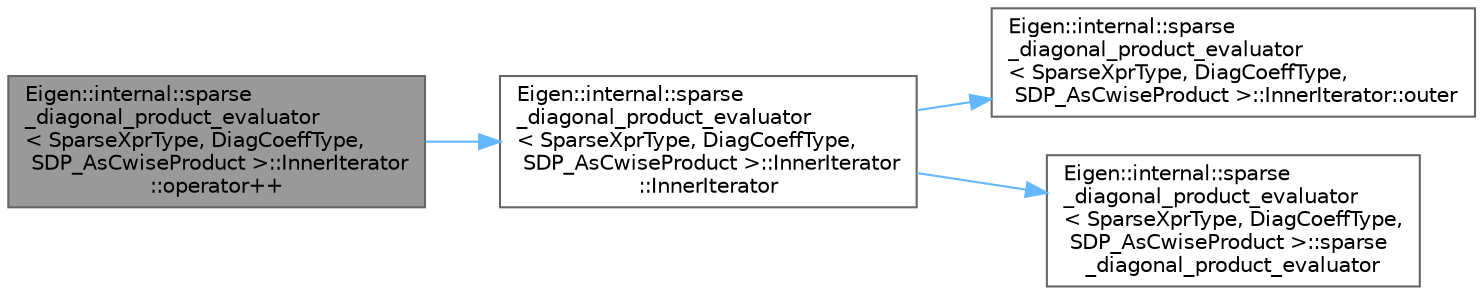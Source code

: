 digraph "Eigen::internal::sparse_diagonal_product_evaluator&lt; SparseXprType, DiagCoeffType, SDP_AsCwiseProduct &gt;::InnerIterator::operator++"
{
 // LATEX_PDF_SIZE
  bgcolor="transparent";
  edge [fontname=Helvetica,fontsize=10,labelfontname=Helvetica,labelfontsize=10];
  node [fontname=Helvetica,fontsize=10,shape=box,height=0.2,width=0.4];
  rankdir="LR";
  Node1 [id="Node000001",label="Eigen::internal::sparse\l_diagonal_product_evaluator\l\< SparseXprType, DiagCoeffType,\l SDP_AsCwiseProduct \>::InnerIterator\l::operator++",height=0.2,width=0.4,color="gray40", fillcolor="grey60", style="filled", fontcolor="black",tooltip=" "];
  Node1 -> Node2 [id="edge4_Node000001_Node000002",color="steelblue1",style="solid",tooltip=" "];
  Node2 [id="Node000002",label="Eigen::internal::sparse\l_diagonal_product_evaluator\l\< SparseXprType, DiagCoeffType,\l SDP_AsCwiseProduct \>::InnerIterator\l::InnerIterator",height=0.2,width=0.4,color="grey40", fillcolor="white", style="filled",URL="$class_eigen_1_1internal_1_1sparse__diagonal__product__evaluator_3_01_sparse_xpr_type_00_01_diag_f44167c623880e382ac76ec71f78299c.html#afea36a39a52bb051f47ca8aae282a760",tooltip=" "];
  Node2 -> Node3 [id="edge5_Node000002_Node000003",color="steelblue1",style="solid",tooltip=" "];
  Node3 [id="Node000003",label="Eigen::internal::sparse\l_diagonal_product_evaluator\l\< SparseXprType, DiagCoeffType,\l SDP_AsCwiseProduct \>::InnerIterator::outer",height=0.2,width=0.4,color="grey40", fillcolor="white", style="filled",URL="$class_eigen_1_1internal_1_1sparse__diagonal__product__evaluator_3_01_sparse_xpr_type_00_01_diag_f44167c623880e382ac76ec71f78299c.html#a80f170511274bc787b09937f514e7d88",tooltip=" "];
  Node2 -> Node4 [id="edge6_Node000002_Node000004",color="steelblue1",style="solid",tooltip=" "];
  Node4 [id="Node000004",label="Eigen::internal::sparse\l_diagonal_product_evaluator\l\< SparseXprType, DiagCoeffType,\l SDP_AsCwiseProduct \>::sparse\l_diagonal_product_evaluator",height=0.2,width=0.4,color="grey40", fillcolor="white", style="filled",URL="$struct_eigen_1_1internal_1_1sparse__diagonal__product__evaluator_3_01_sparse_xpr_type_00_01_diag5c533b27b8fe485cf13e7ad699b99003.html#af38a1fdbcec00837065684a356004d77",tooltip=" "];
}
